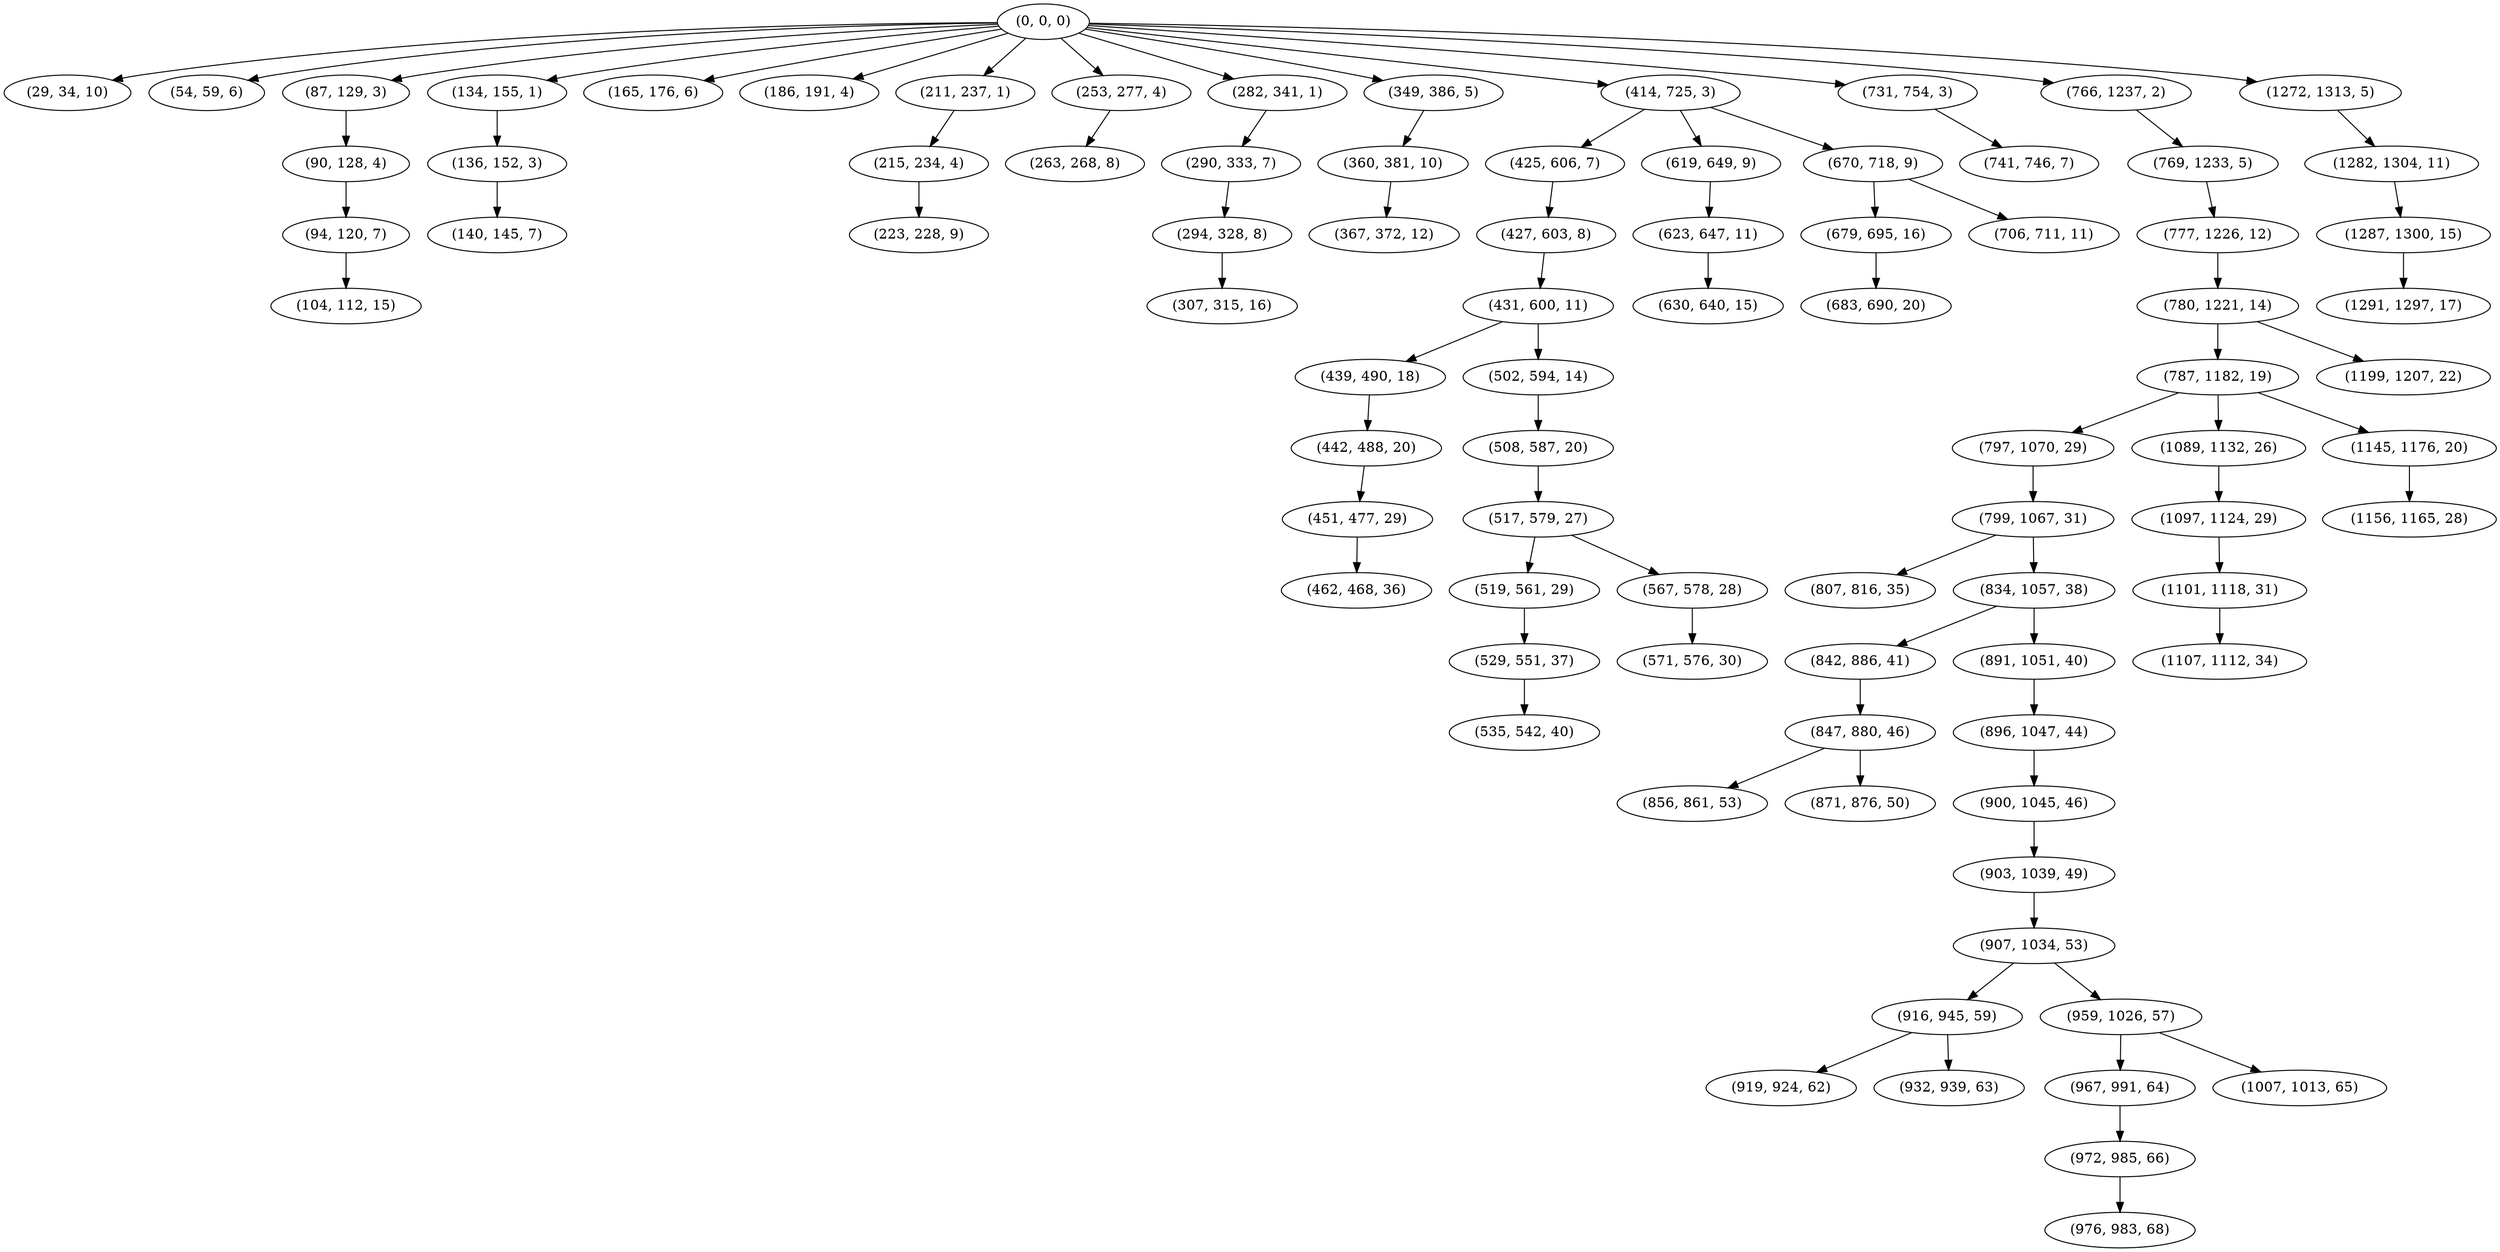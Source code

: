 digraph tree {
    "(0, 0, 0)";
    "(29, 34, 10)";
    "(54, 59, 6)";
    "(87, 129, 3)";
    "(90, 128, 4)";
    "(94, 120, 7)";
    "(104, 112, 15)";
    "(134, 155, 1)";
    "(136, 152, 3)";
    "(140, 145, 7)";
    "(165, 176, 6)";
    "(186, 191, 4)";
    "(211, 237, 1)";
    "(215, 234, 4)";
    "(223, 228, 9)";
    "(253, 277, 4)";
    "(263, 268, 8)";
    "(282, 341, 1)";
    "(290, 333, 7)";
    "(294, 328, 8)";
    "(307, 315, 16)";
    "(349, 386, 5)";
    "(360, 381, 10)";
    "(367, 372, 12)";
    "(414, 725, 3)";
    "(425, 606, 7)";
    "(427, 603, 8)";
    "(431, 600, 11)";
    "(439, 490, 18)";
    "(442, 488, 20)";
    "(451, 477, 29)";
    "(462, 468, 36)";
    "(502, 594, 14)";
    "(508, 587, 20)";
    "(517, 579, 27)";
    "(519, 561, 29)";
    "(529, 551, 37)";
    "(535, 542, 40)";
    "(567, 578, 28)";
    "(571, 576, 30)";
    "(619, 649, 9)";
    "(623, 647, 11)";
    "(630, 640, 15)";
    "(670, 718, 9)";
    "(679, 695, 16)";
    "(683, 690, 20)";
    "(706, 711, 11)";
    "(731, 754, 3)";
    "(741, 746, 7)";
    "(766, 1237, 2)";
    "(769, 1233, 5)";
    "(777, 1226, 12)";
    "(780, 1221, 14)";
    "(787, 1182, 19)";
    "(797, 1070, 29)";
    "(799, 1067, 31)";
    "(807, 816, 35)";
    "(834, 1057, 38)";
    "(842, 886, 41)";
    "(847, 880, 46)";
    "(856, 861, 53)";
    "(871, 876, 50)";
    "(891, 1051, 40)";
    "(896, 1047, 44)";
    "(900, 1045, 46)";
    "(903, 1039, 49)";
    "(907, 1034, 53)";
    "(916, 945, 59)";
    "(919, 924, 62)";
    "(932, 939, 63)";
    "(959, 1026, 57)";
    "(967, 991, 64)";
    "(972, 985, 66)";
    "(976, 983, 68)";
    "(1007, 1013, 65)";
    "(1089, 1132, 26)";
    "(1097, 1124, 29)";
    "(1101, 1118, 31)";
    "(1107, 1112, 34)";
    "(1145, 1176, 20)";
    "(1156, 1165, 28)";
    "(1199, 1207, 22)";
    "(1272, 1313, 5)";
    "(1282, 1304, 11)";
    "(1287, 1300, 15)";
    "(1291, 1297, 17)";
    "(0, 0, 0)" -> "(29, 34, 10)";
    "(0, 0, 0)" -> "(54, 59, 6)";
    "(0, 0, 0)" -> "(87, 129, 3)";
    "(0, 0, 0)" -> "(134, 155, 1)";
    "(0, 0, 0)" -> "(165, 176, 6)";
    "(0, 0, 0)" -> "(186, 191, 4)";
    "(0, 0, 0)" -> "(211, 237, 1)";
    "(0, 0, 0)" -> "(253, 277, 4)";
    "(0, 0, 0)" -> "(282, 341, 1)";
    "(0, 0, 0)" -> "(349, 386, 5)";
    "(0, 0, 0)" -> "(414, 725, 3)";
    "(0, 0, 0)" -> "(731, 754, 3)";
    "(0, 0, 0)" -> "(766, 1237, 2)";
    "(0, 0, 0)" -> "(1272, 1313, 5)";
    "(87, 129, 3)" -> "(90, 128, 4)";
    "(90, 128, 4)" -> "(94, 120, 7)";
    "(94, 120, 7)" -> "(104, 112, 15)";
    "(134, 155, 1)" -> "(136, 152, 3)";
    "(136, 152, 3)" -> "(140, 145, 7)";
    "(211, 237, 1)" -> "(215, 234, 4)";
    "(215, 234, 4)" -> "(223, 228, 9)";
    "(253, 277, 4)" -> "(263, 268, 8)";
    "(282, 341, 1)" -> "(290, 333, 7)";
    "(290, 333, 7)" -> "(294, 328, 8)";
    "(294, 328, 8)" -> "(307, 315, 16)";
    "(349, 386, 5)" -> "(360, 381, 10)";
    "(360, 381, 10)" -> "(367, 372, 12)";
    "(414, 725, 3)" -> "(425, 606, 7)";
    "(414, 725, 3)" -> "(619, 649, 9)";
    "(414, 725, 3)" -> "(670, 718, 9)";
    "(425, 606, 7)" -> "(427, 603, 8)";
    "(427, 603, 8)" -> "(431, 600, 11)";
    "(431, 600, 11)" -> "(439, 490, 18)";
    "(431, 600, 11)" -> "(502, 594, 14)";
    "(439, 490, 18)" -> "(442, 488, 20)";
    "(442, 488, 20)" -> "(451, 477, 29)";
    "(451, 477, 29)" -> "(462, 468, 36)";
    "(502, 594, 14)" -> "(508, 587, 20)";
    "(508, 587, 20)" -> "(517, 579, 27)";
    "(517, 579, 27)" -> "(519, 561, 29)";
    "(517, 579, 27)" -> "(567, 578, 28)";
    "(519, 561, 29)" -> "(529, 551, 37)";
    "(529, 551, 37)" -> "(535, 542, 40)";
    "(567, 578, 28)" -> "(571, 576, 30)";
    "(619, 649, 9)" -> "(623, 647, 11)";
    "(623, 647, 11)" -> "(630, 640, 15)";
    "(670, 718, 9)" -> "(679, 695, 16)";
    "(670, 718, 9)" -> "(706, 711, 11)";
    "(679, 695, 16)" -> "(683, 690, 20)";
    "(731, 754, 3)" -> "(741, 746, 7)";
    "(766, 1237, 2)" -> "(769, 1233, 5)";
    "(769, 1233, 5)" -> "(777, 1226, 12)";
    "(777, 1226, 12)" -> "(780, 1221, 14)";
    "(780, 1221, 14)" -> "(787, 1182, 19)";
    "(780, 1221, 14)" -> "(1199, 1207, 22)";
    "(787, 1182, 19)" -> "(797, 1070, 29)";
    "(787, 1182, 19)" -> "(1089, 1132, 26)";
    "(787, 1182, 19)" -> "(1145, 1176, 20)";
    "(797, 1070, 29)" -> "(799, 1067, 31)";
    "(799, 1067, 31)" -> "(807, 816, 35)";
    "(799, 1067, 31)" -> "(834, 1057, 38)";
    "(834, 1057, 38)" -> "(842, 886, 41)";
    "(834, 1057, 38)" -> "(891, 1051, 40)";
    "(842, 886, 41)" -> "(847, 880, 46)";
    "(847, 880, 46)" -> "(856, 861, 53)";
    "(847, 880, 46)" -> "(871, 876, 50)";
    "(891, 1051, 40)" -> "(896, 1047, 44)";
    "(896, 1047, 44)" -> "(900, 1045, 46)";
    "(900, 1045, 46)" -> "(903, 1039, 49)";
    "(903, 1039, 49)" -> "(907, 1034, 53)";
    "(907, 1034, 53)" -> "(916, 945, 59)";
    "(907, 1034, 53)" -> "(959, 1026, 57)";
    "(916, 945, 59)" -> "(919, 924, 62)";
    "(916, 945, 59)" -> "(932, 939, 63)";
    "(959, 1026, 57)" -> "(967, 991, 64)";
    "(959, 1026, 57)" -> "(1007, 1013, 65)";
    "(967, 991, 64)" -> "(972, 985, 66)";
    "(972, 985, 66)" -> "(976, 983, 68)";
    "(1089, 1132, 26)" -> "(1097, 1124, 29)";
    "(1097, 1124, 29)" -> "(1101, 1118, 31)";
    "(1101, 1118, 31)" -> "(1107, 1112, 34)";
    "(1145, 1176, 20)" -> "(1156, 1165, 28)";
    "(1272, 1313, 5)" -> "(1282, 1304, 11)";
    "(1282, 1304, 11)" -> "(1287, 1300, 15)";
    "(1287, 1300, 15)" -> "(1291, 1297, 17)";
}
